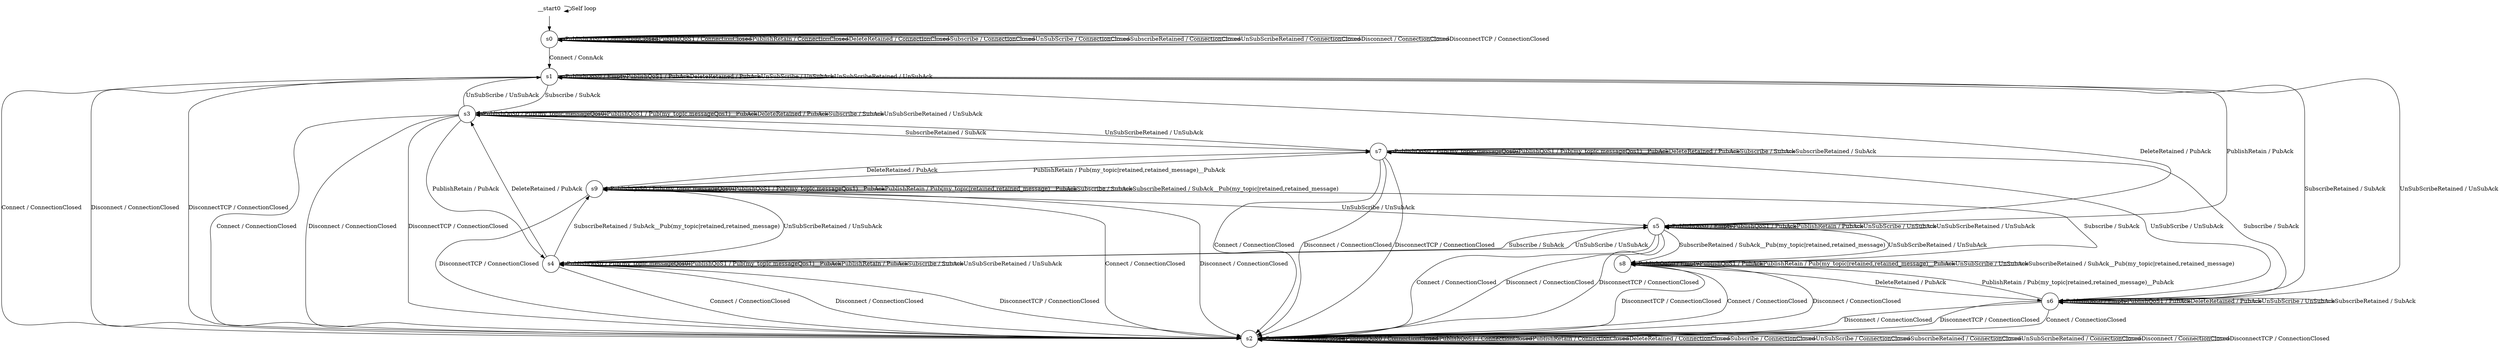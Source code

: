 digraph g {
	graph [name=g];
	__start0	[shape=none];
	__start0 -> __start0	[key=0,
		label="Self loop"];
	s0	[label=s0,
		shape=circle];
	__start0 -> s0	[key=0];
	s0 -> s0	[key=0,
		label="PublishQoS0 / ConnectionClosed"];
	s0 -> s0	[key=1,
		label="PublishQoS1 / ConnectionClosed"];
	s0 -> s0	[key=2,
		label="PublishRetain / ConnectionClosed"];
	s0 -> s0	[key=3,
		label="DeleteRetained / ConnectionClosed"];
	s0 -> s0	[key=4,
		label="Subscribe / ConnectionClosed"];
	s0 -> s0	[key=5,
		label="UnSubScribe / ConnectionClosed"];
	s0 -> s0	[key=6,
		label="SubscribeRetained / ConnectionClosed"];
	s0 -> s0	[key=7,
		label="UnSubScribeRetained / ConnectionClosed"];
	s0 -> s0	[key=8,
		label="Disconnect / ConnectionClosed"];
	s0 -> s0	[key=9,
		label="DisconnectTCP / ConnectionClosed"];
	s1	[label=s1,
		shape=circle];
	s0 -> s1	[key=0,
		label="Connect / ConnAck"];
	s1 -> s1	[key=0,
		label="PublishQoS0 / Empty"];
	s1 -> s1	[key=1,
		label="PublishQoS1 / PubAck"];
	s1 -> s1	[key=2,
		label="DeleteRetained / PubAck"];
	s1 -> s1	[key=3,
		label="UnSubScribe / UnSubAck"];
	s1 -> s1	[key=4,
		label="UnSubScribeRetained / UnSubAck"];
	s2	[label=s2,
		shape=circle];
	s1 -> s2	[key=0,
		label="Connect / ConnectionClosed"];
	s1 -> s2	[key=1,
		label="Disconnect / ConnectionClosed"];
	s1 -> s2	[key=2,
		label="DisconnectTCP / ConnectionClosed"];
	s3	[label=s3,
		shape=circle];
	s1 -> s3	[key=0,
		label="Subscribe / SubAck"];
	s5	[label=s5,
		shape=circle];
	s1 -> s5	[key=0,
		label="PublishRetain / PubAck"];
	s6	[label=s6,
		shape=circle];
	s1 -> s6	[key=0,
		label="SubscribeRetained / SubAck"];
	s2 -> s2	[key=0,
		label="Connect / ConnectionClosed"];
	s2 -> s2	[key=1,
		label="PublishQoS0 / ConnectionClosed"];
	s2 -> s2	[key=2,
		label="PublishQoS1 / ConnectionClosed"];
	s2 -> s2	[key=3,
		label="PublishRetain / ConnectionClosed"];
	s2 -> s2	[key=4,
		label="DeleteRetained / ConnectionClosed"];
	s2 -> s2	[key=5,
		label="Subscribe / ConnectionClosed"];
	s2 -> s2	[key=6,
		label="UnSubScribe / ConnectionClosed"];
	s2 -> s2	[key=7,
		label="SubscribeRetained / ConnectionClosed"];
	s2 -> s2	[key=8,
		label="UnSubScribeRetained / ConnectionClosed"];
	s2 -> s2	[key=9,
		label="Disconnect / ConnectionClosed"];
	s2 -> s2	[key=10,
		label="DisconnectTCP / ConnectionClosed"];
	s3 -> s1	[key=0,
		label="UnSubScribe / UnSubAck"];
	s3 -> s2	[key=0,
		label="Connect / ConnectionClosed"];
	s3 -> s2	[key=1,
		label="Disconnect / ConnectionClosed"];
	s3 -> s2	[key=2,
		label="DisconnectTCP / ConnectionClosed"];
	s3 -> s3	[key=0,
		label="PublishQoS0 / Pub(my_topic,messageQos0)"];
	s3 -> s3	[key=1,
		label="PublishQoS1 / Pub(my_topic,messageQos1)__PubAck"];
	s3 -> s3	[key=2,
		label="DeleteRetained / PubAck"];
	s3 -> s3	[key=3,
		label="Subscribe / SubAck"];
	s3 -> s3	[key=4,
		label="UnSubScribeRetained / UnSubAck"];
	s4	[label=s4,
		shape=circle];
	s3 -> s4	[key=0,
		label="PublishRetain / PubAck"];
	s7	[label=s7,
		shape=circle];
	s3 -> s7	[key=0,
		label="SubscribeRetained / SubAck"];
	s4 -> s2	[key=0,
		label="Connect / ConnectionClosed"];
	s4 -> s2	[key=1,
		label="Disconnect / ConnectionClosed"];
	s4 -> s2	[key=2,
		label="DisconnectTCP / ConnectionClosed"];
	s4 -> s3	[key=0,
		label="DeleteRetained / PubAck"];
	s4 -> s4	[key=0,
		label="PublishQoS0 / Pub(my_topic,messageQos0)"];
	s4 -> s4	[key=1,
		label="PublishQoS1 / Pub(my_topic,messageQos1)__PubAck"];
	s4 -> s4	[key=2,
		label="PublishRetain / PubAck"];
	s4 -> s4	[key=3,
		label="Subscribe / SubAck"];
	s4 -> s4	[key=4,
		label="UnSubScribeRetained / UnSubAck"];
	s4 -> s5	[key=0,
		label="UnSubScribe / UnSubAck"];
	s9	[label=s9,
		shape=circle];
	s4 -> s9	[key=0,
		label="SubscribeRetained / SubAck__Pub(my_topic|retained,retained_message)"];
	s5 -> s1	[key=0,
		label="DeleteRetained / PubAck"];
	s5 -> s2	[key=0,
		label="Connect / ConnectionClosed"];
	s5 -> s2	[key=1,
		label="Disconnect / ConnectionClosed"];
	s5 -> s2	[key=2,
		label="DisconnectTCP / ConnectionClosed"];
	s5 -> s4	[key=0,
		label="Subscribe / SubAck"];
	s5 -> s5	[key=0,
		label="PublishQoS0 / Empty"];
	s5 -> s5	[key=1,
		label="PublishQoS1 / PubAck"];
	s5 -> s5	[key=2,
		label="PublishRetain / PubAck"];
	s5 -> s5	[key=3,
		label="UnSubScribe / UnSubAck"];
	s5 -> s5	[key=4,
		label="UnSubScribeRetained / UnSubAck"];
	s8	[label=s8,
		shape=circle];
	s5 -> s8	[key=0,
		label="SubscribeRetained / SubAck__Pub(my_topic|retained,retained_message)"];
	s6 -> s1	[key=0,
		label="UnSubScribeRetained / UnSubAck"];
	s6 -> s2	[key=0,
		label="Connect / ConnectionClosed"];
	s6 -> s2	[key=1,
		label="Disconnect / ConnectionClosed"];
	s6 -> s2	[key=2,
		label="DisconnectTCP / ConnectionClosed"];
	s6 -> s6	[key=0,
		label="PublishQoS0 / Empty"];
	s6 -> s6	[key=1,
		label="PublishQoS1 / PubAck"];
	s6 -> s6	[key=2,
		label="DeleteRetained / PubAck"];
	s6 -> s6	[key=3,
		label="UnSubScribe / UnSubAck"];
	s6 -> s6	[key=4,
		label="SubscribeRetained / SubAck"];
	s6 -> s7	[key=0,
		label="Subscribe / SubAck"];
	s6 -> s8	[key=0,
		label="PublishRetain / Pub(my_topic|retained,retained_message)__PubAck"];
	s7 -> s2	[key=0,
		label="Connect / ConnectionClosed"];
	s7 -> s2	[key=1,
		label="Disconnect / ConnectionClosed"];
	s7 -> s2	[key=2,
		label="DisconnectTCP / ConnectionClosed"];
	s7 -> s3	[key=0,
		label="UnSubScribeRetained / UnSubAck"];
	s7 -> s6	[key=0,
		label="UnSubScribe / UnSubAck"];
	s7 -> s7	[key=0,
		label="PublishQoS0 / Pub(my_topic,messageQos0)"];
	s7 -> s7	[key=1,
		label="PublishQoS1 / Pub(my_topic,messageQos1)__PubAck"];
	s7 -> s7	[key=2,
		label="DeleteRetained / PubAck"];
	s7 -> s7	[key=3,
		label="Subscribe / SubAck"];
	s7 -> s7	[key=4,
		label="SubscribeRetained / SubAck"];
	s7 -> s9	[key=0,
		label="PublishRetain / Pub(my_topic|retained,retained_message)__PubAck"];
	s8 -> s2	[key=0,
		label="Connect / ConnectionClosed"];
	s8 -> s2	[key=1,
		label="Disconnect / ConnectionClosed"];
	s8 -> s2	[key=2,
		label="DisconnectTCP / ConnectionClosed"];
	s8 -> s5	[key=0,
		label="UnSubScribeRetained / UnSubAck"];
	s8 -> s6	[key=0,
		label="DeleteRetained / PubAck"];
	s8 -> s8	[key=0,
		label="PublishQoS0 / Empty"];
	s8 -> s8	[key=1,
		label="PublishQoS1 / PubAck"];
	s8 -> s8	[key=2,
		label="PublishRetain / Pub(my_topic|retained,retained_message)__PubAck"];
	s8 -> s8	[key=3,
		label="UnSubScribe / UnSubAck"];
	s8 -> s8	[key=4,
		label="SubscribeRetained / SubAck__Pub(my_topic|retained,retained_message)"];
	s8 -> s9	[key=0,
		label="Subscribe / SubAck"];
	s9 -> s2	[key=0,
		label="Connect / ConnectionClosed"];
	s9 -> s2	[key=1,
		label="Disconnect / ConnectionClosed"];
	s9 -> s2	[key=2,
		label="DisconnectTCP / ConnectionClosed"];
	s9 -> s4	[key=0,
		label="UnSubScribeRetained / UnSubAck"];
	s9 -> s5	[key=0,
		label="UnSubScribe / UnSubAck"];
	s9 -> s7	[key=0,
		label="DeleteRetained / PubAck"];
	s9 -> s9	[key=0,
		label="PublishQoS0 / Pub(my_topic,messageQos0)"];
	s9 -> s9	[key=1,
		label="PublishQoS1 / Pub(my_topic,messageQos1)__PubAck"];
	s9 -> s9	[key=2,
		label="PublishRetain / Pub(my_topic|retained,retained_message)__PubAck"];
	s9 -> s9	[key=3,
		label="Subscribe / SubAck"];
	s9 -> s9	[key=4,
		label="SubscribeRetained / SubAck__Pub(my_topic|retained,retained_message)"];
}
